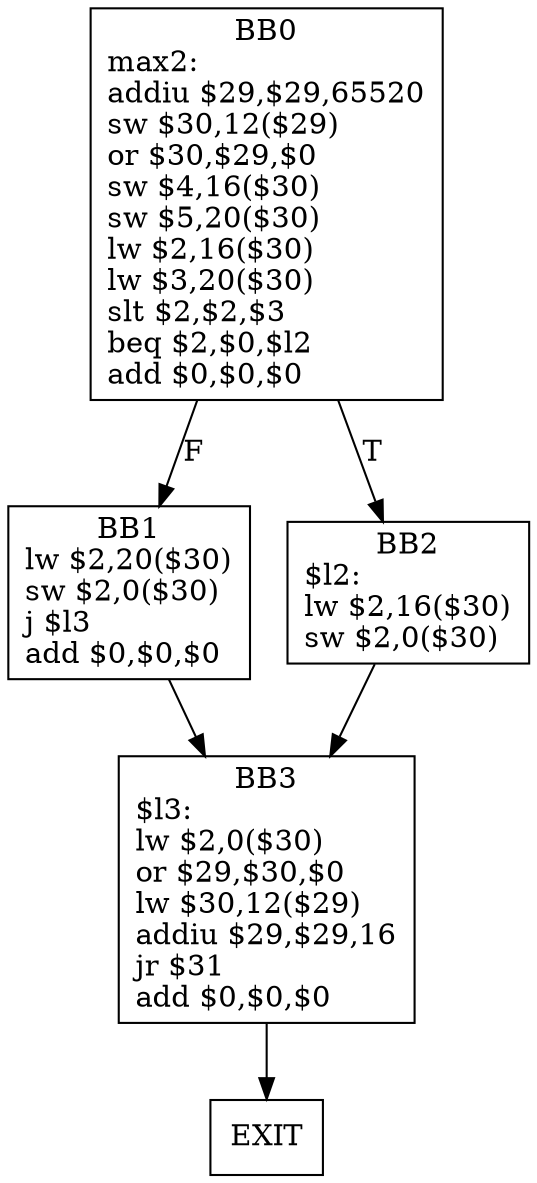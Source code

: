 digraph G1 {
node [shape = box];
BB0 [label = "BB0\nmax2:\laddiu $29,$29,65520\lsw $30,12($29)\lor $30,$29,$0\lsw $4,16($30)\lsw $5,20($30)\llw $2,16($30)\llw $3,20($30)\lslt $2,$2,$3\lbeq $2,$0,$l2\ladd $0,$0,$0\l"] ;
BB0 -> BB1 [style = filled, label = "F"];
BB0 -> BB2[style = filled, label = "T"];
BB1 [label = "BB1\nlw $2,20($30)\lsw $2,0($30)\lj $l3\ladd $0,$0,$0\l"] ;
BB1 -> BB3 [style = filled, label = ""];
BB3 [label = "BB3\n$l3:\llw $2,0($30)\lor $29,$30,$0\llw $30,12($29)\laddiu $29,$29,16\ljr $31\ladd $0,$0,$0\l"] ;
BB3 -> EXIT  [style = filled, label = ""];
BB2 [label = "BB2\n$l2:\llw $2,16($30)\lsw $2,0($30)\l"] ;
BB2 -> BB3 [style = filled, label = ""];
}
